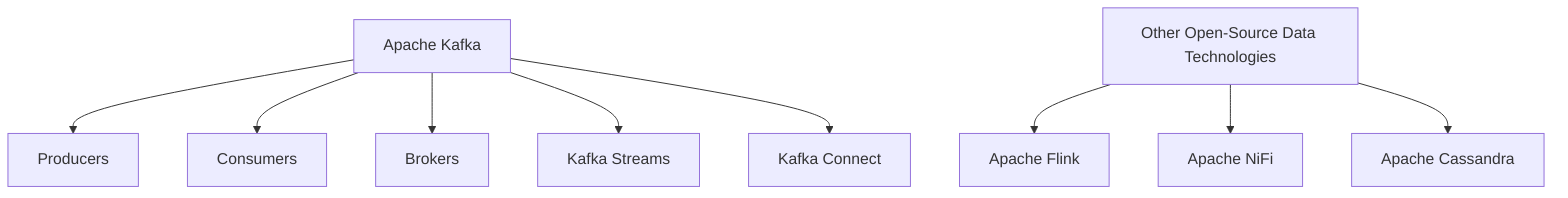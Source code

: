 graph TD
    A[Apache Kafka] --> B[Producers]
    A --> C[Consumers]
    A --> D[Brokers]
    A --> E[Kafka Streams]
    A --> F[Kafka Connect]
    G[Other Open-Source Data Technologies] --> H[Apache Flink]
    G --> I[Apache NiFi]
    G --> J[Apache Cassandra]
    class A main
    class B,C,D,E,F secondary
    class G main
    class H,I,J secondary